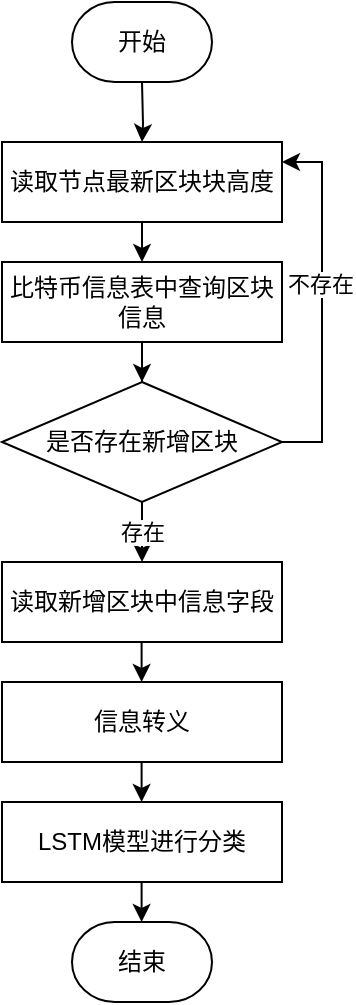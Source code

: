 <mxfile version="14.2.7" type="github">
  <diagram id="C5RBs43oDa-KdzZeNtuy" name="Page-1">
    <mxGraphModel dx="1422" dy="776" grid="1" gridSize="10" guides="1" tooltips="1" connect="1" arrows="1" fold="1" page="1" pageScale="1" pageWidth="827" pageHeight="1169" math="0" shadow="0">
      <root>
        <mxCell id="WIyWlLk6GJQsqaUBKTNV-0" />
        <mxCell id="WIyWlLk6GJQsqaUBKTNV-1" parent="WIyWlLk6GJQsqaUBKTNV-0" />
        <mxCell id="D1-YBusbFk8xAOi95iSE-8" style="edgeStyle=orthogonalEdgeStyle;rounded=0;orthogonalLoop=1;jettySize=auto;html=1;exitX=0.5;exitY=1;exitDx=0;exitDy=0;exitPerimeter=0;" parent="WIyWlLk6GJQsqaUBKTNV-1" source="D1-YBusbFk8xAOi95iSE-4" edge="1">
          <mxGeometry relative="1" as="geometry">
            <mxPoint x="515" y="190" as="targetPoint" />
            <mxPoint x="515" y="100" as="sourcePoint" />
          </mxGeometry>
        </mxCell>
        <mxCell id="D1-YBusbFk8xAOi95iSE-3" value="结束" style="strokeWidth=1;html=1;shape=mxgraph.flowchart.terminator;whiteSpace=wrap;" parent="WIyWlLk6GJQsqaUBKTNV-1" vertex="1">
          <mxGeometry x="480" y="520" width="70" height="40" as="geometry" />
        </mxCell>
        <mxCell id="D1-YBusbFk8xAOi95iSE-9" value="读取新增区块中信息字段" style="rounded=0;whiteSpace=wrap;html=1;absoluteArcSize=1;arcSize=14;strokeWidth=1;" parent="WIyWlLk6GJQsqaUBKTNV-1" vertex="1">
          <mxGeometry x="445" y="340" width="140" height="40" as="geometry" />
        </mxCell>
        <mxCell id="fZ24Pr49zIEkieA5GfXy-0" value="信息转义" style="rounded=0;whiteSpace=wrap;html=1;absoluteArcSize=1;arcSize=14;strokeWidth=1;" parent="WIyWlLk6GJQsqaUBKTNV-1" vertex="1">
          <mxGeometry x="445" y="400" width="140" height="40" as="geometry" />
        </mxCell>
        <mxCell id="fZ24Pr49zIEkieA5GfXy-1" value="LSTM模型进行分类" style="rounded=0;whiteSpace=wrap;html=1;absoluteArcSize=1;arcSize=14;strokeWidth=1;" parent="WIyWlLk6GJQsqaUBKTNV-1" vertex="1">
          <mxGeometry x="445" y="460" width="140" height="40" as="geometry" />
        </mxCell>
        <mxCell id="fZ24Pr49zIEkieA5GfXy-4" style="edgeStyle=orthogonalEdgeStyle;rounded=0;orthogonalLoop=1;jettySize=auto;html=1;exitX=0.5;exitY=1;exitDx=0;exitDy=0;" parent="WIyWlLk6GJQsqaUBKTNV-1" edge="1">
          <mxGeometry relative="1" as="geometry">
            <mxPoint x="514.8" y="500" as="sourcePoint" />
            <mxPoint x="514.8" y="520" as="targetPoint" />
          </mxGeometry>
        </mxCell>
        <mxCell id="fZ24Pr49zIEkieA5GfXy-5" style="edgeStyle=orthogonalEdgeStyle;rounded=0;orthogonalLoop=1;jettySize=auto;html=1;exitX=0.5;exitY=1;exitDx=0;exitDy=0;" parent="WIyWlLk6GJQsqaUBKTNV-1" edge="1">
          <mxGeometry relative="1" as="geometry">
            <mxPoint x="514.8" y="440" as="sourcePoint" />
            <mxPoint x="514.8" y="460" as="targetPoint" />
          </mxGeometry>
        </mxCell>
        <mxCell id="fZ24Pr49zIEkieA5GfXy-6" style="edgeStyle=orthogonalEdgeStyle;rounded=0;orthogonalLoop=1;jettySize=auto;html=1;exitX=0.5;exitY=1;exitDx=0;exitDy=0;" parent="WIyWlLk6GJQsqaUBKTNV-1" edge="1">
          <mxGeometry relative="1" as="geometry">
            <mxPoint x="514.8" y="380" as="sourcePoint" />
            <mxPoint x="514.8" y="400" as="targetPoint" />
          </mxGeometry>
        </mxCell>
        <mxCell id="JQRMcTj1uw22zZtySL-t-4" value="存在" style="edgeStyle=orthogonalEdgeStyle;rounded=0;orthogonalLoop=1;jettySize=auto;html=1;exitX=0.5;exitY=1;exitDx=0;exitDy=0;entryX=0.5;entryY=0;entryDx=0;entryDy=0;" parent="WIyWlLk6GJQsqaUBKTNV-1" source="JQRMcTj1uw22zZtySL-t-1" target="D1-YBusbFk8xAOi95iSE-9" edge="1">
          <mxGeometry relative="1" as="geometry" />
        </mxCell>
        <mxCell id="JQRMcTj1uw22zZtySL-t-5" style="edgeStyle=orthogonalEdgeStyle;rounded=0;orthogonalLoop=1;jettySize=auto;html=1;exitX=1;exitY=0.5;exitDx=0;exitDy=0;entryX=1;entryY=0.25;entryDx=0;entryDy=0;" parent="WIyWlLk6GJQsqaUBKTNV-1" source="JQRMcTj1uw22zZtySL-t-1" target="D1-YBusbFk8xAOi95iSE-4" edge="1">
          <mxGeometry relative="1" as="geometry" />
        </mxCell>
        <mxCell id="JQRMcTj1uw22zZtySL-t-6" value="不存在" style="edgeLabel;html=1;align=center;verticalAlign=middle;resizable=0;points=[];" parent="JQRMcTj1uw22zZtySL-t-5" vertex="1" connectable="0">
          <mxGeometry x="0.108" y="1" relative="1" as="geometry">
            <mxPoint as="offset" />
          </mxGeometry>
        </mxCell>
        <mxCell id="JQRMcTj1uw22zZtySL-t-1" value="是否存在新增区块" style="rhombus;whiteSpace=wrap;html=1;" parent="WIyWlLk6GJQsqaUBKTNV-1" vertex="1">
          <mxGeometry x="445" y="250" width="140" height="60" as="geometry" />
        </mxCell>
        <mxCell id="-YyXKFr4ZcqKRSc6XSSE-0" value="开始" style="strokeWidth=1;html=1;shape=mxgraph.flowchart.terminator;whiteSpace=wrap;" vertex="1" parent="WIyWlLk6GJQsqaUBKTNV-1">
          <mxGeometry x="480" y="60" width="70" height="40" as="geometry" />
        </mxCell>
        <mxCell id="D1-YBusbFk8xAOi95iSE-4" value="读取节点最新区块块高度" style="rounded=0;whiteSpace=wrap;html=1;absoluteArcSize=1;arcSize=14;strokeWidth=1;" parent="WIyWlLk6GJQsqaUBKTNV-1" vertex="1">
          <mxGeometry x="445" y="130" width="140" height="40" as="geometry" />
        </mxCell>
        <mxCell id="-YyXKFr4ZcqKRSc6XSSE-1" style="edgeStyle=orthogonalEdgeStyle;rounded=0;orthogonalLoop=1;jettySize=auto;html=1;exitX=0.5;exitY=1;exitDx=0;exitDy=0;exitPerimeter=0;" edge="1" parent="WIyWlLk6GJQsqaUBKTNV-1" target="D1-YBusbFk8xAOi95iSE-4">
          <mxGeometry relative="1" as="geometry">
            <mxPoint x="515" y="190" as="targetPoint" />
            <mxPoint x="515" y="100" as="sourcePoint" />
          </mxGeometry>
        </mxCell>
        <mxCell id="-YyXKFr4ZcqKRSc6XSSE-4" style="edgeStyle=orthogonalEdgeStyle;rounded=0;orthogonalLoop=1;jettySize=auto;html=1;entryX=0.5;entryY=0;entryDx=0;entryDy=0;" edge="1" parent="WIyWlLk6GJQsqaUBKTNV-1" source="-YyXKFr4ZcqKRSc6XSSE-3" target="JQRMcTj1uw22zZtySL-t-1">
          <mxGeometry relative="1" as="geometry" />
        </mxCell>
        <mxCell id="-YyXKFr4ZcqKRSc6XSSE-3" value="比特币信息表中查询区块信息" style="rounded=0;whiteSpace=wrap;html=1;absoluteArcSize=1;arcSize=14;strokeWidth=1;" vertex="1" parent="WIyWlLk6GJQsqaUBKTNV-1">
          <mxGeometry x="445" y="190" width="140" height="40" as="geometry" />
        </mxCell>
      </root>
    </mxGraphModel>
  </diagram>
</mxfile>
